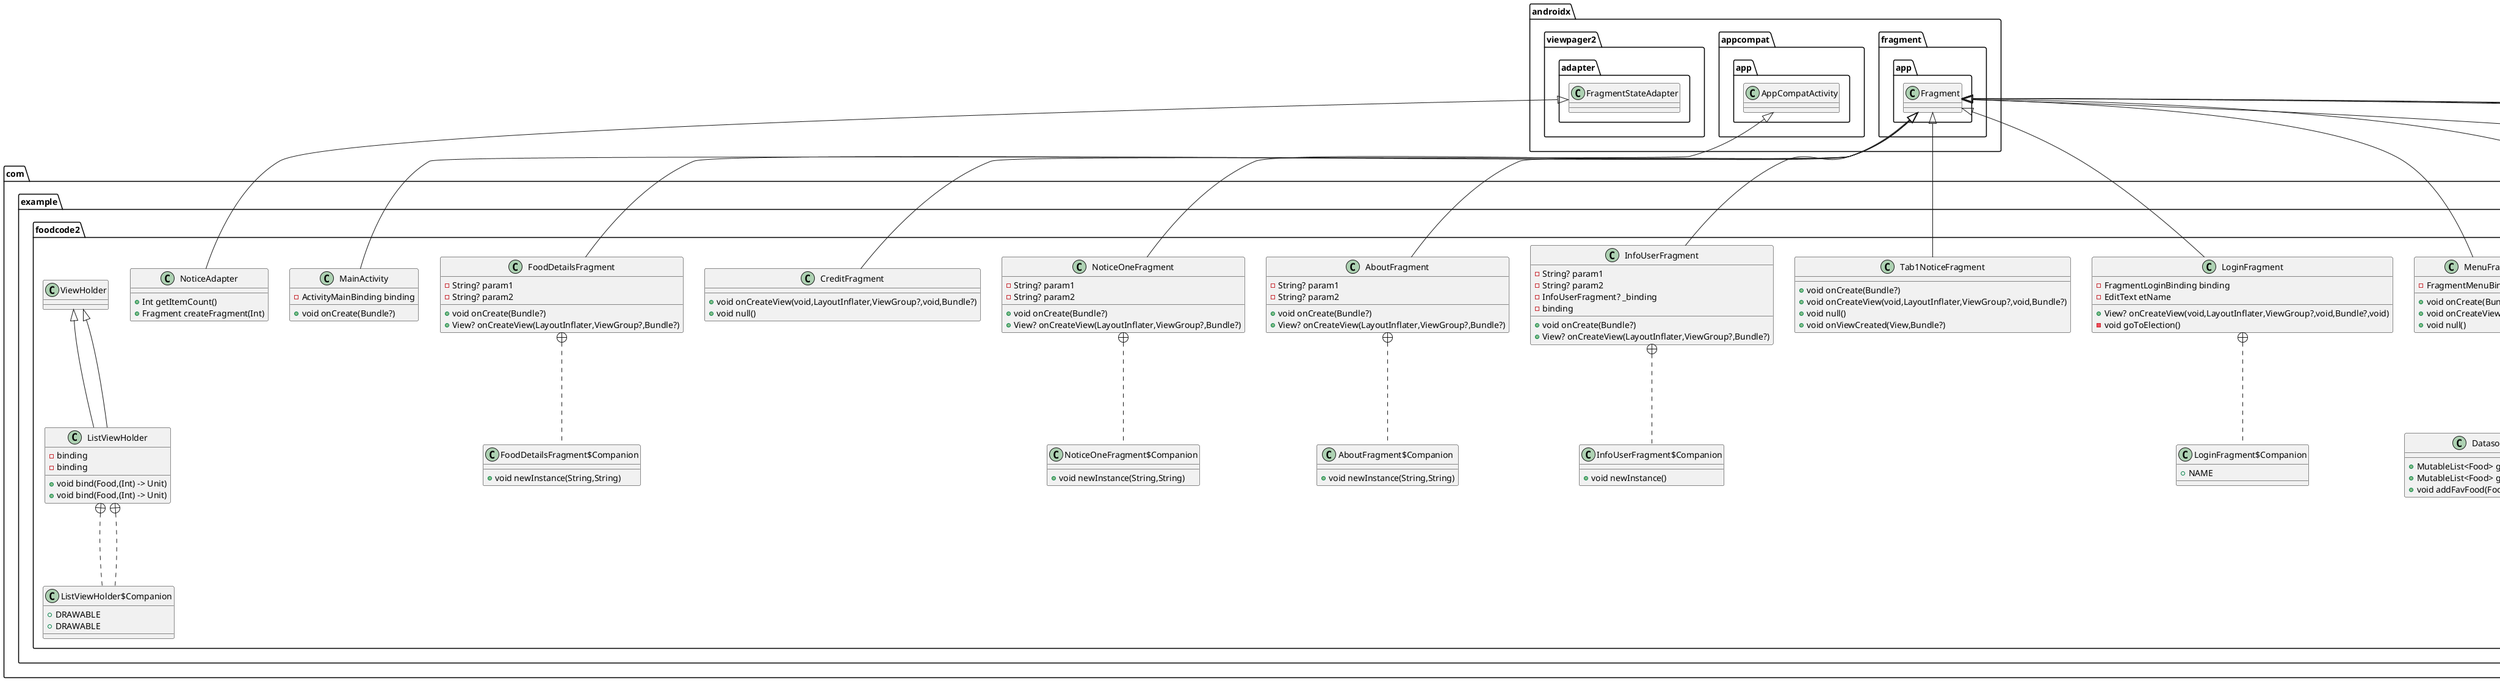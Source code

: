 @startuml
class com.example.foodcode2.Tab2NoticeFragment {
- FragmentTab2NoticeBinding? _binding
-  binding
+ void onCreate(Bundle?)
+ void onCreateView(void,LayoutInflater,ViewGroup?,void,Bundle?)
+ void null()
+ void onViewCreated(View,Bundle?)
}
class com.example.foodcode2.MainActivity {
- ActivityMainBinding binding
+ void onCreate(Bundle?)
}
class com.example.foodcode2.FoodAdapter {
}
class com.example.foodcode2.ListViewHolder$Companion {
+  DRAWABLE
}
class com.example.foodcode2.ListViewHolder {
-  binding
+ void bind(Food,(Int) -> Unit)
}
class com.example.foodcode2.NoticeFragment {
- FragmentNoticeBinding? _binding
-  binding
+ void onCreate(Bundle?)
+ View? onCreateView(LayoutInflater,ViewGroup?,Bundle?)
+ void onViewCreated(View,Bundle?)
}
class com.example.foodcode2.NoticeAdapter {
+ Int getItemCount()
+ Fragment createFragment(Int)
}
class com.example.foodcode2.MenuFragment {
- FragmentMenuBinding binding
+ void onCreate(Bundle?)
+ void onCreateView(void)
+ void null()
}
class com.example.foodcode2.InfoUserFragment$Companion {
+ void newInstance()
}
class com.example.foodcode2.InfoUserFragment {
- String? param1
- String? param2
- InfoUserFragment? _binding
-  binding
+ void onCreate(Bundle?)
+ View? onCreateView(LayoutInflater,ViewGroup?,Bundle?)
}
class com.example.foodcode2.FoodFavAdapter {
}
class com.example.foodcode2.ListViewHolder$Companion {
+  DRAWABLE
}
class com.example.foodcode2.ListViewHolder {
-  binding
+ void bind(Food,(Int) -> Unit)
}
class com.example.foodcode2.AboutFragment$Companion {
+ void newInstance(String,String)
}
class com.example.foodcode2.AboutFragment {
- String? param1
- String? param2
+ void onCreate(Bundle?)
+ View? onCreateView(LayoutInflater,ViewGroup?,Bundle?)
}
class com.example.foodcode2.ListFragment$Companion {
+ void newInstance()
+ void null()
}
class com.example.foodcode2.ListFragment {
- FragmentListBinding? _binding
-  binding
+  foods
- FoodAdapter foodAdapter
- LinearLayoutManager layaoutManager
+ void onCreate(Bundle?)
+ void onCreateView(void,LayoutInflater,ViewGroup?,void,Bundle?)
+ void null()
+ void favFood(Int)
- void initRecyclerView()
+ void onViewCreated(View,Bundle?)
+ void navigateToDetails()
}
class com.example.foodcode2.Datasource {
+ MutableList<Food> getFoodList()
+ MutableList<Food> getFavFoodList()
+ void addFavFood(Food)
}
class com.example.foodcode2.Food {
}
class com.example.foodcode2.Tab1NoticeFragment {
+ void onCreate(Bundle?)
+ void onCreateView(void,LayoutInflater,ViewGroup?,void,Bundle?)
+ void null()
+ void onViewCreated(View,Bundle?)
}
class com.example.foodcode2.NoticeOneFragment$Companion {
+ void newInstance(String,String)
}
class com.example.foodcode2.NoticeOneFragment {
- String? param1
- String? param2
+ void onCreate(Bundle?)
+ View? onCreateView(LayoutInflater,ViewGroup?,Bundle?)
}
class com.example.foodcode2.CreditFragment {
+ void onCreateView(void,LayoutInflater,ViewGroup?,void,Bundle?)
+ void null()
}
class com.example.foodcode2.FavFoodFragment$Companion {
+ void newInstance()
}
class com.example.foodcode2.FavFoodFragment {
- FragmentFavFoodBinding? _binding
-  binding
+  foods
+ void onCreate(Bundle?)
+ View? onCreateView(LayoutInflater,ViewGroup?,Bundle?)
- void initRecyclerView()
+ void favFood(Int)
+ void onViewCreated(View,Bundle?)
+ void navigateToDetails()
}
class com.example.foodcode2.FoodDetailsFragment$Companion {
+ void newInstance(String,String)
}
class com.example.foodcode2.FoodDetailsFragment {
- String? param1
- String? param2
+ void onCreate(Bundle?)
+ View? onCreateView(LayoutInflater,ViewGroup?,Bundle?)
}
class com.example.foodcode2.LoginFragment$Companion {
+  NAME
}
class com.example.foodcode2.LoginFragment {
- FragmentLoginBinding binding
- EditText etName
+ View? onCreateView(void,LayoutInflater,ViewGroup?,void,Bundle?,void)
- void goToElection()
}
interface com.example.foodcode2.NavigationCallback {
+ void navigateToDetails()
}
class com.example.foodcode2.FragmentFoodFav$Companion {
+ void newInstance()
}
class com.example.foodcode2.FragmentFoodFav {
- FragmentFavFoodBinding? _binding
-  binding
+  foods
+ void onCreate(Bundle?)
+ View? onCreateView(LayoutInflater,ViewGroup?,Bundle?)
- void initRecyclerView()
+ void favFood(Int)
+ void onViewCreated(View,Bundle?)
+ void navigateToDetails()
}


androidx.fragment.app.Fragment <|-- com.example.foodcode2.Tab2NoticeFragment
androidx.appcompat.app.AppCompatActivity <|-- com.example.foodcode2.MainActivity
com.example.foodcode2.ListViewHolder +.. com.example.foodcode2.ListViewHolder$Companion
com.example.foodcode2.ViewHolder <|-- com.example.foodcode2.ListViewHolder
androidx.fragment.app.Fragment <|-- com.example.foodcode2.NoticeFragment
androidx.viewpager2.adapter.FragmentStateAdapter <|-- com.example.foodcode2.NoticeAdapter
androidx.fragment.app.Fragment <|-- com.example.foodcode2.MenuFragment
com.example.foodcode2.InfoUserFragment +.. com.example.foodcode2.InfoUserFragment$Companion
androidx.fragment.app.Fragment <|-- com.example.foodcode2.InfoUserFragment
com.example.foodcode2.ListViewHolder +.. com.example.foodcode2.ListViewHolder$Companion
com.example.foodcode2.ViewHolder <|-- com.example.foodcode2.ListViewHolder
com.example.foodcode2.AboutFragment +.. com.example.foodcode2.AboutFragment$Companion
androidx.fragment.app.Fragment <|-- com.example.foodcode2.AboutFragment
com.example.foodcode2.ListFragment +.. com.example.foodcode2.ListFragment$Companion
androidx.fragment.app.Fragment <|-- com.example.foodcode2.ListFragment
com.example.foodcode2.NavigationCallback <|.. com.example.foodcode2.ListFragment
androidx.fragment.app.Fragment <|-- com.example.foodcode2.Tab1NoticeFragment
com.example.foodcode2.NoticeOneFragment +.. com.example.foodcode2.NoticeOneFragment$Companion
androidx.fragment.app.Fragment <|-- com.example.foodcode2.NoticeOneFragment
androidx.fragment.app.Fragment <|-- com.example.foodcode2.CreditFragment
com.example.foodcode2.FavFoodFragment +.. com.example.foodcode2.FavFoodFragment$Companion
androidx.fragment.app.Fragment <|-- com.example.foodcode2.FavFoodFragment
com.example.foodcode2.NavigationCallback <|.. com.example.foodcode2.FavFoodFragment
com.example.foodcode2.FoodDetailsFragment +.. com.example.foodcode2.FoodDetailsFragment$Companion
androidx.fragment.app.Fragment <|-- com.example.foodcode2.FoodDetailsFragment
com.example.foodcode2.LoginFragment +.. com.example.foodcode2.LoginFragment$Companion
androidx.fragment.app.Fragment <|-- com.example.foodcode2.LoginFragment
com.example.foodcode2.FragmentFoodFav +.. com.example.foodcode2.FragmentFoodFav$Companion
androidx.fragment.app.Fragment <|-- com.example.foodcode2.FragmentFoodFav
com.example.foodcode2.NavigationCallback <|.. com.example.foodcode2.FragmentFoodFav
@enduml